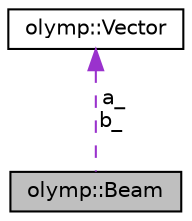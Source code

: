 digraph "olymp::Beam"
{
 // LATEX_PDF_SIZE
  edge [fontname="Helvetica",fontsize="10",labelfontname="Helvetica",labelfontsize="10"];
  node [fontname="Helvetica",fontsize="10",shape=record];
  Node1 [label="olymp::Beam",height=0.2,width=0.4,color="black", fillcolor="grey75", style="filled", fontcolor="black",tooltip=" "];
  Node2 -> Node1 [dir="back",color="darkorchid3",fontsize="10",style="dashed",label=" a_\nb_" ,fontname="Helvetica"];
  Node2 [label="olymp::Vector",height=0.2,width=0.4,color="black", fillcolor="white", style="filled",URL="$classolymp_1_1_vector.html",tooltip=" "];
}
